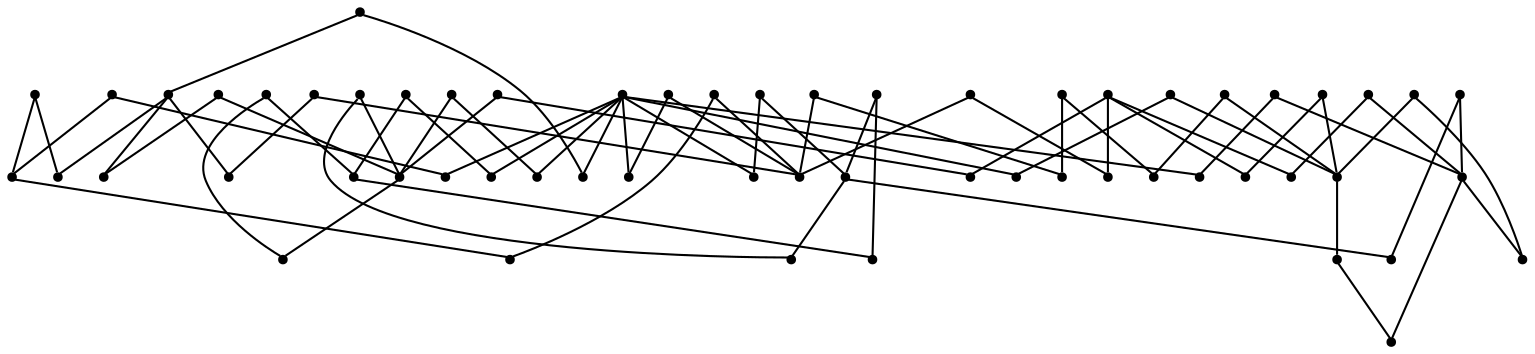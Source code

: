 graph {
  node [shape=point,comment="{\"directed\":false,\"doi\":\"10.1007/978-3-030-92931-2_14\",\"figure\":\"4 (2)\"}"]

  v0 [pos="859.7900918722403,522.45297670265"]
  v1 [pos="847.6423513204859,362.2167062953931"]
  v2 [pos="761.22542141826,643.0705874915114"]
  v3 [pos="844.0084004258861,426.8512515535283"]
  v4 [pos="813.7160864145412,522.9988129905026"]
  v5 [pos="798.4970252879781,333.2499935078366"]
  v6 [pos="641.2729933339473,278.1961977243934"]
  v7 [pos="430.53836995796985,331.4445814851367"]
  v8 [pos="491.63561600993125,313.00953951042356"]
  v9 [pos="519.211885884698,663.2360120498638"]
  v10 [pos="452.55856209362105,606.3975377880599"]
  v11 [pos="417.0445579861774,550.6403593942232"]
  v12 [pos="428.94230067375247,383.057427599112"]
  v13 [pos="409.4277068063084,469.9784227071703"]
  v14 [pos="378.521740718522,513.5349375951529"]
  v15 [pos="798.9762276037494,556.703822239572"]
  v16 [pos="803.2039671428123,456.9348176215885"]
  v17 [pos="796.4883307613189,414.7286498222403"]
  v18 [pos="788.8725367388943,366.86343655763903"]
  v19 [pos="730.9404359720547,403.8104059103215"]
  v20 [pos="777.0644219260644,475.2251659251684"]
  v21 [pos="782.1694272756874,595.1552671678669"]
  v22 [pos="769.8924750591709,553.4824724792488"]
  v23 [pos="735.6703332456779,334.9002198990705"]
  v24 [pos="694.7888308003542,310.3342803885065"]
  v25 [pos="726.8564062569892,656.8144196509321"]
  v26 [pos="695.8515204369215,669.2160399652034"]
  v27 [pos="692.3884316206761,428.3931246089629"]
  v28 [pos="640.2093021798012,461.669044474245"]
  v29 [pos="678.5987109471264,601.6602825741255"]
  v30 [pos="633.3915427994851,577.6651057056591"]
  v31 [pos="660.3843650962168,683.4057526191709"]
  v32 [pos="617.5889943521261,677.2881131059224"]
  v33 [pos="640.9344009068104,336.2421734194388"]
  v34 [pos="591.8057350397394,311.7426194033435"]
  v35 [pos="621.4542163218931,316.76753714485346"]
  v36 [pos="640.6114353333228,391.7002594077011"]
  v37 [pos="621.602186569876,417.6707226747992"]
  v38 [pos="613.396673561721,489.57308064919755"]
  v39 [pos="591.6828186283294,512.1764512888058"]
  v40 [pos="598.135898433148,362.187710332292"]
  v41 [pos="609.0584809411168,388.00810677281356"]
  v42 [pos="608.091682638438,342.78588190365156"]
  v43 [pos="574.0987770707459,362.1833863728822"]
  v44 [pos="592.480853270438,422.9881753466756"]
  v45 [pos="557.0794006623198,394.2923458986173"]
  v46 [pos="582.3667339050803,672.258326935849"]
  v47 [pos="564.2190287159182,540.7679970099213"]
  v48 [pos="522.2675716573051,521.581826056846"]
  v49 [pos="547.8654389378935,585.2745112152988"]
  v50 [pos="561.8468151023847,332.0708243417206"]
  v51 [pos="517.4605575301189,362.187710332292"]
  v52 [pos="546.7652321348844,362.1833863728822"]
  v53 [pos="535.7509551285951,618.2294406820395"]
  v54 [pos="489.6311183188403,389.95007324893425"]
  v55 [pos="482.9342087263591,599.372653695772"]
  v56 [pos="451.09372340642767,543.3267635783263"]
  v57 [pos="468.00266263041703,496.76585995217255"]
  v58 [pos="457.17385714144814,422.33398572302383"]

  v0 -- v1 [id="-1",pos="859.7900918722403,522.45297670265 880.040173224435,461.04391440133276 876.7021628258012,408.7695660852919 847.6423513204859,362.2167062953931"]
  v0 -- v2 [id="-2",pos="859.7900918722403,522.45297670265 846.7557062183151,564.083930725214 814.9839440808108,603.4897307241329 761.22542141826,643.0705874915114"]
  v3 -- v4 [id="-3",pos="844.0084004258861,426.8512515535283 843.3676517349531,458.4851160391084 833.9661677667359,489.38130033184393 813.7160864145412,522.9988129905026"]
  v13 -- v56 [id="-4",pos="409.4277068063084,469.9784227071703 451.09372340642767,543.3267635783263 451.09372340642767,543.3267635783263 451.09372340642767,543.3267635783263"]
  v58 -- v13 [id="-14",pos="457.17385714144814,422.33398572302383 409.4277068063084,469.9784227071703 409.4277068063084,469.9784227071703 409.4277068063084,469.9784227071703"]
  v57 -- v13 [id="-15",pos="468.00266263041703,496.76585995217255 409.4277068063084,469.9784227071703 409.4277068063084,469.9784227071703 409.4277068063084,469.9784227071703"]
  v57 -- v48 [id="-16",pos="468.00266263041703,496.76585995217255 522.2675716573051,521.581826056846 522.2675716573051,521.581826056846 522.2675716573051,521.581826056846"]
  v58 -- v54 [id="-19",pos="457.17385714144814,422.33398572302383 489.6311183188403,389.95007324893425 489.6311183188403,389.95007324893425 489.6311183188403,389.95007324893425"]
  v3 -- v5 [id="-20",pos="844.0084004258861,426.8512515535283 844.792922529234,388.4123969776326 830.6906647826992,358.03295762819096 798.4970252879781,333.2499935078366"]
  v6 -- v5 [id="-21",pos="641.2729933339473,278.1961977243934 714.6763309948354,289.3894025331215 766.0386672103806,306.9002935654412 798.4970252879781,333.2499935078366"]
  v55 -- v9 [id="-22",pos="482.9342087263591,599.372653695772 519.211885884698,663.2360120498638 519.211885884698,663.2360120498638 519.211885884698,663.2360120498638"]
  v55 -- v56 [id="-23",pos="482.9342087263591,599.372653695772 451.09372340642767,543.3267635783263 451.09372340642767,543.3267635783263 451.09372340642767,543.3267635783263"]
  v6 -- v7 [id="-24",pos="641.2729933339473,278.1961977243934 548.6498974528237,271.05339830518494 479.40967760151295,287.91423291034744 430.53836995796985,331.4445814851367"]
  v6 -- v8 [id="-25",pos="641.2729933339473,278.1961977243934 577.8711917448828,279.87147764514896 529.1467892433263,290.79386270201724 491.63561600993125,313.00953951042356"]
  v6 -- v1 [id="-26",pos="641.2729933339473,278.1961977243934 734.6252893950217,270.5616115099551 802.6528145324157,297.4697380926025 847.6423513204859,362.2167062953931"]
  v9 -- v10 [id="-27",pos="519.211885884698,663.2360120498638 494.33709045030463,645.2209624524221 486.7150329687366,638.9241965618575 479.8222710497458,632.939995707749 472.929509130755,626.9474330791936 466.76184593877343,621.2674354870944 452.55856209362105,606.3975377880599"]
  v10 -- v11 [id="-28",pos="452.55856209362105,606.3975377880599 437.84475863698106,589.9336410670288 426.62629922146385,573.5145497856911 417.0445579861774,550.6403593942232"]
  v12 -- v13 [id="-29",pos="428.94230067375247,383.057427599112 415.97460337288805,407.9985659699363 409.46941285976595,435.63178239302897 409.4277068063084,469.9784227071703"]
  v12 -- v8 [id="-30",pos="428.94230067375247,383.057427599112 442.7830351554002,351.86540181881423 462.5028526924121,329.1704013923006 491.63561600993125,313.00953951042356"]
  v13 -- v11 [id="-33",pos="409.4277068063084,469.9784227071703 402.80169035100806,499.20365103856005 406.9648558518986,523.9531362673074 417.0445579861774,550.6403593942232"]
  v14 -- v9 [id="-34",pos="378.521740718522,513.5349375951529 392.8334110216405,590.6713530536927 438.43651245207775,640.2036116398792 519.211885884698,663.2360120498638"]
  v14 -- v7 [id="-35",pos="378.521740718522,513.5349375951529 365.22897942638593,438.5823441953115 381.6024246878368,378.8193750887334 430.53836995796985,331.4445814851367"]
  v51 -- v45 [id="-43",pos="517.4605575301189,362.187710332292 557.0794006623198,394.2923458986173 557.0794006623198,394.2923458986173 557.0794006623198,394.2923458986173"]
  v51 -- v54 [id="-48",pos="517.4605575301189,362.187710332292 489.6311183188403,389.95007324893425 489.6311183188403,389.95007324893425 489.6311183188403,389.95007324893425"]
  v4 -- v15 [id="-50",pos="813.7160864145412,522.9988129905026 798.9762276037494,556.703822239572 798.9762276037494,556.703822239572 798.9762276037494,556.703822239572"]
  v53 -- v49 [id="-52",pos="535.7509551285951,618.2294406820395 547.8654389378935,585.2745112152988 547.8654389378935,585.2745112152988 547.8654389378935,585.2745112152988"]
  v53 -- v9 [id="-53",pos="535.7509551285951,618.2294406820395 519.211885884698,663.2360120498638 519.211885884698,663.2360120498638 519.211885884698,663.2360120498638"]
  v52 -- v43 [id="-57",pos="546.7652321348844,362.1833863728822 574.0987770707459,362.1833863728822 574.0987770707459,362.1833863728822 574.0987770707459,362.1833863728822"]
  v16 -- v17 [id="-60",pos="803.2039671428123,456.9348176215885 796.4883307613189,414.7286498222403 796.4883307613189,414.7286498222403 796.4883307613189,414.7286498222403"]
  v16 -- v4 [id="-61",pos="803.2039671428123,456.9348176215885 813.7160864145412,522.9988129905026 813.7160864145412,522.9988129905026 813.7160864145412,522.9988129905026"]
  v52 -- v51 [id="-62",pos="546.7652321348844,362.1833863728822 517.4605575301189,362.187710332292 517.4605575301189,362.187710332292 517.4605575301189,362.187710332292"]
  v50 -- v34 [id="-64",pos="561.8468151023847,332.0708243417206 591.8057350397394,311.7426194033435 591.8057350397394,311.7426194033435 591.8057350397394,311.7426194033435"]
  v47 -- v49 [id="-65",pos="564.2190287159182,540.7679970099213 547.8654389378935,585.2745112152988 547.8654389378935,585.2745112152988 547.8654389378935,585.2745112152988"]
  v47 -- v39 [id="-66",pos="564.2190287159182,540.7679970099213 591.6828186283294,512.1764512888058 591.6828186283294,512.1764512888058 591.6828186283294,512.1764512888058"]
  v47 -- v48 [id="-67",pos="564.2190287159182,540.7679970099213 522.2675716573051,521.581826056846 522.2675716573051,521.581826056846 522.2675716573051,521.581826056846"]
  v47 -- v30 [id="-68",pos="564.2190287159182,540.7679970099213 633.3915427994851,577.6651057056591 633.3915427994851,577.6651057056591 633.3915427994851,577.6651057056591"]
  v50 -- v51 [id="-70",pos="561.8468151023847,332.0708243417206 517.4605575301189,362.187710332292 517.4605575301189,362.187710332292 517.4605575301189,362.187710332292"]
  v46 -- v32 [id="-74",pos="582.3667339050803,672.258326935849 617.5889943521261,677.2881131059224 617.5889943521261,677.2881131059224 617.5889943521261,677.2881131059224"]
  v44 -- v45 [id="-76",pos="592.480853270438,422.9881753466756 557.0794006623198,394.2923458986173 557.0794006623198,394.2923458986173 557.0794006623198,394.2923458986173"]
  v40 -- v43 [id="-79",pos="598.135898433148,362.187710332292 574.0987770707459,362.1833863728822 574.0987770707459,362.1833863728822 574.0987770707459,362.1833863728822"]
  v42 -- v35 [id="-83",pos="608.091682638438,342.78588190365156 621.4542163218931,316.76753714485346 621.4542163218931,316.76753714485346 621.4542163218931,316.76753714485346"]
  v46 -- v9 [id="-85",pos="582.3667339050803,672.258326935849 519.211885884698,663.2360120498638 519.211885884698,663.2360120498638 519.211885884698,663.2360120498638"]
  v41 -- v37 [id="-86",pos="609.0584809411168,388.00810677281356 621.602186569876,417.6707226747992 621.602186569876,417.6707226747992 621.602186569876,417.6707226747992"]
  v38 -- v28 [id="-90",pos="613.396673561721,489.57308064919755 640.2093021798012,461.669044474245 640.2093021798012,461.669044474245 640.2093021798012,461.669044474245"]
  v41 -- v40 [id="-91",pos="609.0584809411168,388.00810677281356 598.135898433148,362.187710332292 598.135898433148,362.187710332292 598.135898433148,362.187710332292"]
  v44 -- v28 [id="-92",pos="592.480853270438,422.9881753466756 640.2093021798012,461.669044474245 640.2093021798012,461.669044474245 640.2093021798012,461.669044474245"]
  v38 -- v39 [id="-94",pos="613.396673561721,489.57308064919755 591.6828186283294,512.1764512888058 591.6828186283294,512.1764512888058 591.6828186283294,512.1764512888058"]
  v18 -- v17 [id="-96",pos="788.8725367388943,366.86343655763903 796.4883307613189,414.7286498222403 796.4883307613189,414.7286498222403 796.4883307613189,414.7286498222403"]
  v18 -- v19 [id="-97",pos="788.8725367388943,366.86343655763903 730.9404359720547,403.8104059103215 730.9404359720547,403.8104059103215 730.9404359720547,403.8104059103215"]
  v36 -- v28 [id="-105",pos="640.6114353333228,391.7002594077011 640.2093021798012,461.669044474245 640.2093021798012,461.669044474245 640.2093021798012,461.669044474245"]
  v6 -- v35 [id="-107",pos="641.2729933339473,278.1961977243934 621.4542163218931,316.76753714485346 621.4542163218931,316.76753714485346 621.4542163218931,316.76753714485346"]
  v6 -- v33 [id="-108",pos="641.2729933339473,278.1961977243934 640.9344009068104,336.2421734194388 640.9344009068104,336.2421734194388 640.9344009068104,336.2421734194388"]
  v6 -- v24 [id="-111",pos="641.2729933339473,278.1961977243934 694.7888308003542,310.3342803885065 694.7888308003542,310.3342803885065 694.7888308003542,310.3342803885065"]
  v6 -- v34 [id="-112",pos="641.2729933339473,278.1961977243934 591.8057350397394,311.7426194033435 591.8057350397394,311.7426194033435 591.8057350397394,311.7426194033435"]
  v31 -- v32 [id="-113",pos="660.3843650962168,683.4057526191709 617.5889943521261,677.2881131059224 617.5889943521261,677.2881131059224 617.5889943521261,677.2881131059224"]
  v31 -- v26 [id="-114",pos="660.3843650962168,683.4057526191709 695.8515204369215,669.2160399652034 695.8515204369215,669.2160399652034 695.8515204369215,669.2160399652034"]
  v29 -- v2 [id="-115",pos="678.5987109471264,601.6602825741255 761.22542141826,643.0705874915114 761.22542141826,643.0705874915114 761.22542141826,643.0705874915114"]
  v29 -- v30 [id="-116",pos="678.5987109471264,601.6602825741255 633.3915427994851,577.6651057056591 633.3915427994851,577.6651057056591 633.3915427994851,577.6651057056591"]
  v28 -- v37 [id="-117",pos="640.2093021798012,461.669044474245 621.602186569876,417.6707226747992 621.602186569876,417.6707226747992 621.602186569876,417.6707226747992"]
  v27 -- v19 [id="-120",pos="692.3884316206761,428.3931246089629 730.9404359720547,403.8104059103215 730.9404359720547,403.8104059103215 730.9404359720547,403.8104059103215"]
  v27 -- v28 [id="-122",pos="692.3884316206761,428.3931246089629 640.2093021798012,461.669044474245 640.2093021798012,461.669044474245 640.2093021798012,461.669044474245"]
  v36 -- v33 [id="-123",pos="640.6114353333228,391.7002594077011 640.9344009068104,336.2421734194388 640.9344009068104,336.2421734194388 640.9344009068104,336.2421734194388"]
  v18 -- v20 [id="-124",pos="788.8725367388943,366.86343655763903 777.0644219260644,475.2251659251684 777.0644219260644,475.2251659251684 777.0644219260644,475.2251659251684"]
  v25 -- v2 [id="-127",pos="726.8564062569892,656.8144196509321 761.22542141826,643.0705874915114 761.22542141826,643.0705874915114 761.22542141826,643.0705874915114"]
  v23 -- v18 [id="-129",pos="735.6703332456779,334.9002198990705 788.8725367388943,366.86343655763903 788.8725367388943,366.86343655763903 788.8725367388943,366.86343655763903"]
  v25 -- v26 [id="-131",pos="726.8564062569892,656.8144196509321 695.8515204369215,669.2160399652034 695.8515204369215,669.2160399652034 695.8515204369215,669.2160399652034"]
  v23 -- v24 [id="-133",pos="735.6703332456779,334.9002198990705 694.7888308003542,310.3342803885065 694.7888308003542,310.3342803885065 694.7888308003542,310.3342803885065"]
  v22 -- v20 [id="-136",pos="769.8924750591709,553.4824724792488 777.0644219260644,475.2251659251684 777.0644219260644,475.2251659251684 777.0644219260644,475.2251659251684"]
  v22 -- v2 [id="-137",pos="769.8924750591709,553.4824724792488 761.22542141826,643.0705874915114 761.22542141826,643.0705874915114 761.22542141826,643.0705874915114"]
  v42 -- v40 [id="-142",pos="608.091682638438,342.78588190365156 598.135898433148,362.187710332292 598.135898433148,362.187710332292 598.135898433148,362.187710332292"]
  v21 -- v15 [id="-143",pos="782.1694272756874,595.1552671678669 798.9762276037494,556.703822239572 798.9762276037494,556.703822239572 798.9762276037494,556.703822239572"]
  v21 -- v2 [id="-144",pos="782.1694272756874,595.1552671678669 761.22542141826,643.0705874915114 761.22542141826,643.0705874915114 761.22542141826,643.0705874915114"]
}